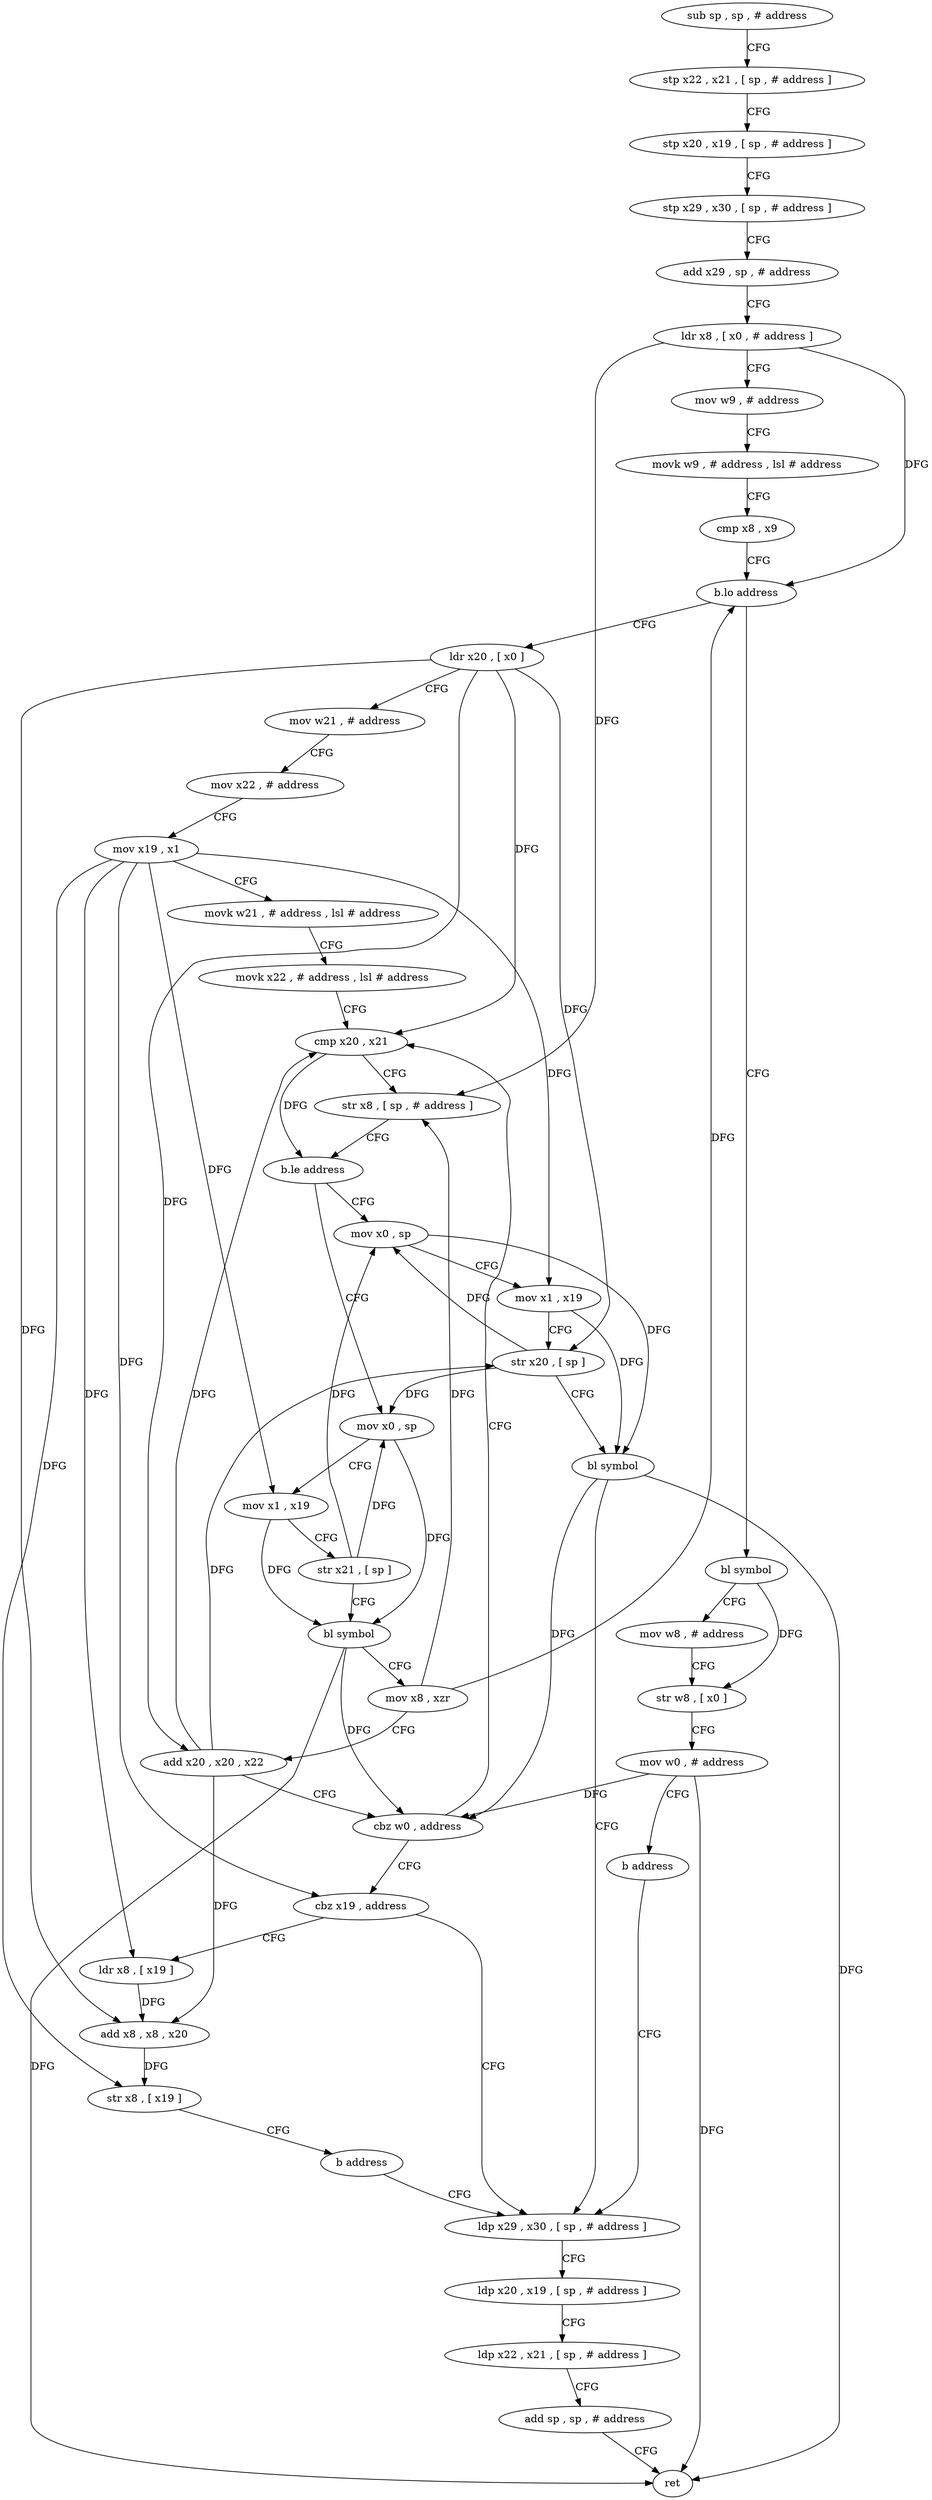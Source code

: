 digraph "func" {
"4215608" [label = "sub sp , sp , # address" ]
"4215612" [label = "stp x22 , x21 , [ sp , # address ]" ]
"4215616" [label = "stp x20 , x19 , [ sp , # address ]" ]
"4215620" [label = "stp x29 , x30 , [ sp , # address ]" ]
"4215624" [label = "add x29 , sp , # address" ]
"4215628" [label = "ldr x8 , [ x0 , # address ]" ]
"4215632" [label = "mov w9 , # address" ]
"4215636" [label = "movk w9 , # address , lsl # address" ]
"4215640" [label = "cmp x8 , x9" ]
"4215644" [label = "b.lo address" ]
"4215668" [label = "ldr x20 , [ x0 ]" ]
"4215648" [label = "bl symbol" ]
"4215672" [label = "mov w21 , # address" ]
"4215676" [label = "mov x22 , # address" ]
"4215680" [label = "mov x19 , x1" ]
"4215684" [label = "movk w21 , # address , lsl # address" ]
"4215688" [label = "movk x22 , # address , lsl # address" ]
"4215692" [label = "cmp x20 , x21" ]
"4215652" [label = "mov w8 , # address" ]
"4215656" [label = "str w8 , [ x0 ]" ]
"4215660" [label = "mov w0 , # address" ]
"4215664" [label = "b address" ]
"4215768" [label = "ldp x29 , x30 , [ sp , # address ]" ]
"4215752" [label = "mov x0 , sp" ]
"4215756" [label = "mov x1 , x19" ]
"4215760" [label = "str x20 , [ sp ]" ]
"4215764" [label = "bl symbol" ]
"4215704" [label = "mov x0 , sp" ]
"4215708" [label = "mov x1 , x19" ]
"4215712" [label = "str x21 , [ sp ]" ]
"4215716" [label = "bl symbol" ]
"4215720" [label = "mov x8 , xzr" ]
"4215724" [label = "add x20 , x20 , x22" ]
"4215728" [label = "cbz w0 , address" ]
"4215732" [label = "cbz x19 , address" ]
"4215772" [label = "ldp x20 , x19 , [ sp , # address ]" ]
"4215776" [label = "ldp x22 , x21 , [ sp , # address ]" ]
"4215780" [label = "add sp , sp , # address" ]
"4215784" [label = "ret" ]
"4215696" [label = "str x8 , [ sp , # address ]" ]
"4215700" [label = "b.le address" ]
"4215736" [label = "ldr x8 , [ x19 ]" ]
"4215740" [label = "add x8 , x8 , x20" ]
"4215744" [label = "str x8 , [ x19 ]" ]
"4215748" [label = "b address" ]
"4215608" -> "4215612" [ label = "CFG" ]
"4215612" -> "4215616" [ label = "CFG" ]
"4215616" -> "4215620" [ label = "CFG" ]
"4215620" -> "4215624" [ label = "CFG" ]
"4215624" -> "4215628" [ label = "CFG" ]
"4215628" -> "4215632" [ label = "CFG" ]
"4215628" -> "4215644" [ label = "DFG" ]
"4215628" -> "4215696" [ label = "DFG" ]
"4215632" -> "4215636" [ label = "CFG" ]
"4215636" -> "4215640" [ label = "CFG" ]
"4215640" -> "4215644" [ label = "CFG" ]
"4215644" -> "4215668" [ label = "CFG" ]
"4215644" -> "4215648" [ label = "CFG" ]
"4215668" -> "4215672" [ label = "CFG" ]
"4215668" -> "4215692" [ label = "DFG" ]
"4215668" -> "4215760" [ label = "DFG" ]
"4215668" -> "4215724" [ label = "DFG" ]
"4215668" -> "4215740" [ label = "DFG" ]
"4215648" -> "4215652" [ label = "CFG" ]
"4215648" -> "4215656" [ label = "DFG" ]
"4215672" -> "4215676" [ label = "CFG" ]
"4215676" -> "4215680" [ label = "CFG" ]
"4215680" -> "4215684" [ label = "CFG" ]
"4215680" -> "4215756" [ label = "DFG" ]
"4215680" -> "4215708" [ label = "DFG" ]
"4215680" -> "4215732" [ label = "DFG" ]
"4215680" -> "4215736" [ label = "DFG" ]
"4215680" -> "4215744" [ label = "DFG" ]
"4215684" -> "4215688" [ label = "CFG" ]
"4215688" -> "4215692" [ label = "CFG" ]
"4215692" -> "4215696" [ label = "CFG" ]
"4215692" -> "4215700" [ label = "DFG" ]
"4215652" -> "4215656" [ label = "CFG" ]
"4215656" -> "4215660" [ label = "CFG" ]
"4215660" -> "4215664" [ label = "CFG" ]
"4215660" -> "4215784" [ label = "DFG" ]
"4215660" -> "4215728" [ label = "DFG" ]
"4215664" -> "4215768" [ label = "CFG" ]
"4215768" -> "4215772" [ label = "CFG" ]
"4215752" -> "4215756" [ label = "CFG" ]
"4215752" -> "4215764" [ label = "DFG" ]
"4215756" -> "4215760" [ label = "CFG" ]
"4215756" -> "4215764" [ label = "DFG" ]
"4215760" -> "4215764" [ label = "CFG" ]
"4215760" -> "4215752" [ label = "DFG" ]
"4215760" -> "4215704" [ label = "DFG" ]
"4215764" -> "4215768" [ label = "CFG" ]
"4215764" -> "4215784" [ label = "DFG" ]
"4215764" -> "4215728" [ label = "DFG" ]
"4215704" -> "4215708" [ label = "CFG" ]
"4215704" -> "4215716" [ label = "DFG" ]
"4215708" -> "4215712" [ label = "CFG" ]
"4215708" -> "4215716" [ label = "DFG" ]
"4215712" -> "4215716" [ label = "CFG" ]
"4215712" -> "4215752" [ label = "DFG" ]
"4215712" -> "4215704" [ label = "DFG" ]
"4215716" -> "4215720" [ label = "CFG" ]
"4215716" -> "4215784" [ label = "DFG" ]
"4215716" -> "4215728" [ label = "DFG" ]
"4215720" -> "4215724" [ label = "CFG" ]
"4215720" -> "4215644" [ label = "DFG" ]
"4215720" -> "4215696" [ label = "DFG" ]
"4215724" -> "4215728" [ label = "CFG" ]
"4215724" -> "4215692" [ label = "DFG" ]
"4215724" -> "4215760" [ label = "DFG" ]
"4215724" -> "4215740" [ label = "DFG" ]
"4215728" -> "4215692" [ label = "CFG" ]
"4215728" -> "4215732" [ label = "CFG" ]
"4215732" -> "4215768" [ label = "CFG" ]
"4215732" -> "4215736" [ label = "CFG" ]
"4215772" -> "4215776" [ label = "CFG" ]
"4215776" -> "4215780" [ label = "CFG" ]
"4215780" -> "4215784" [ label = "CFG" ]
"4215696" -> "4215700" [ label = "CFG" ]
"4215700" -> "4215752" [ label = "CFG" ]
"4215700" -> "4215704" [ label = "CFG" ]
"4215736" -> "4215740" [ label = "DFG" ]
"4215740" -> "4215744" [ label = "DFG" ]
"4215744" -> "4215748" [ label = "CFG" ]
"4215748" -> "4215768" [ label = "CFG" ]
}
